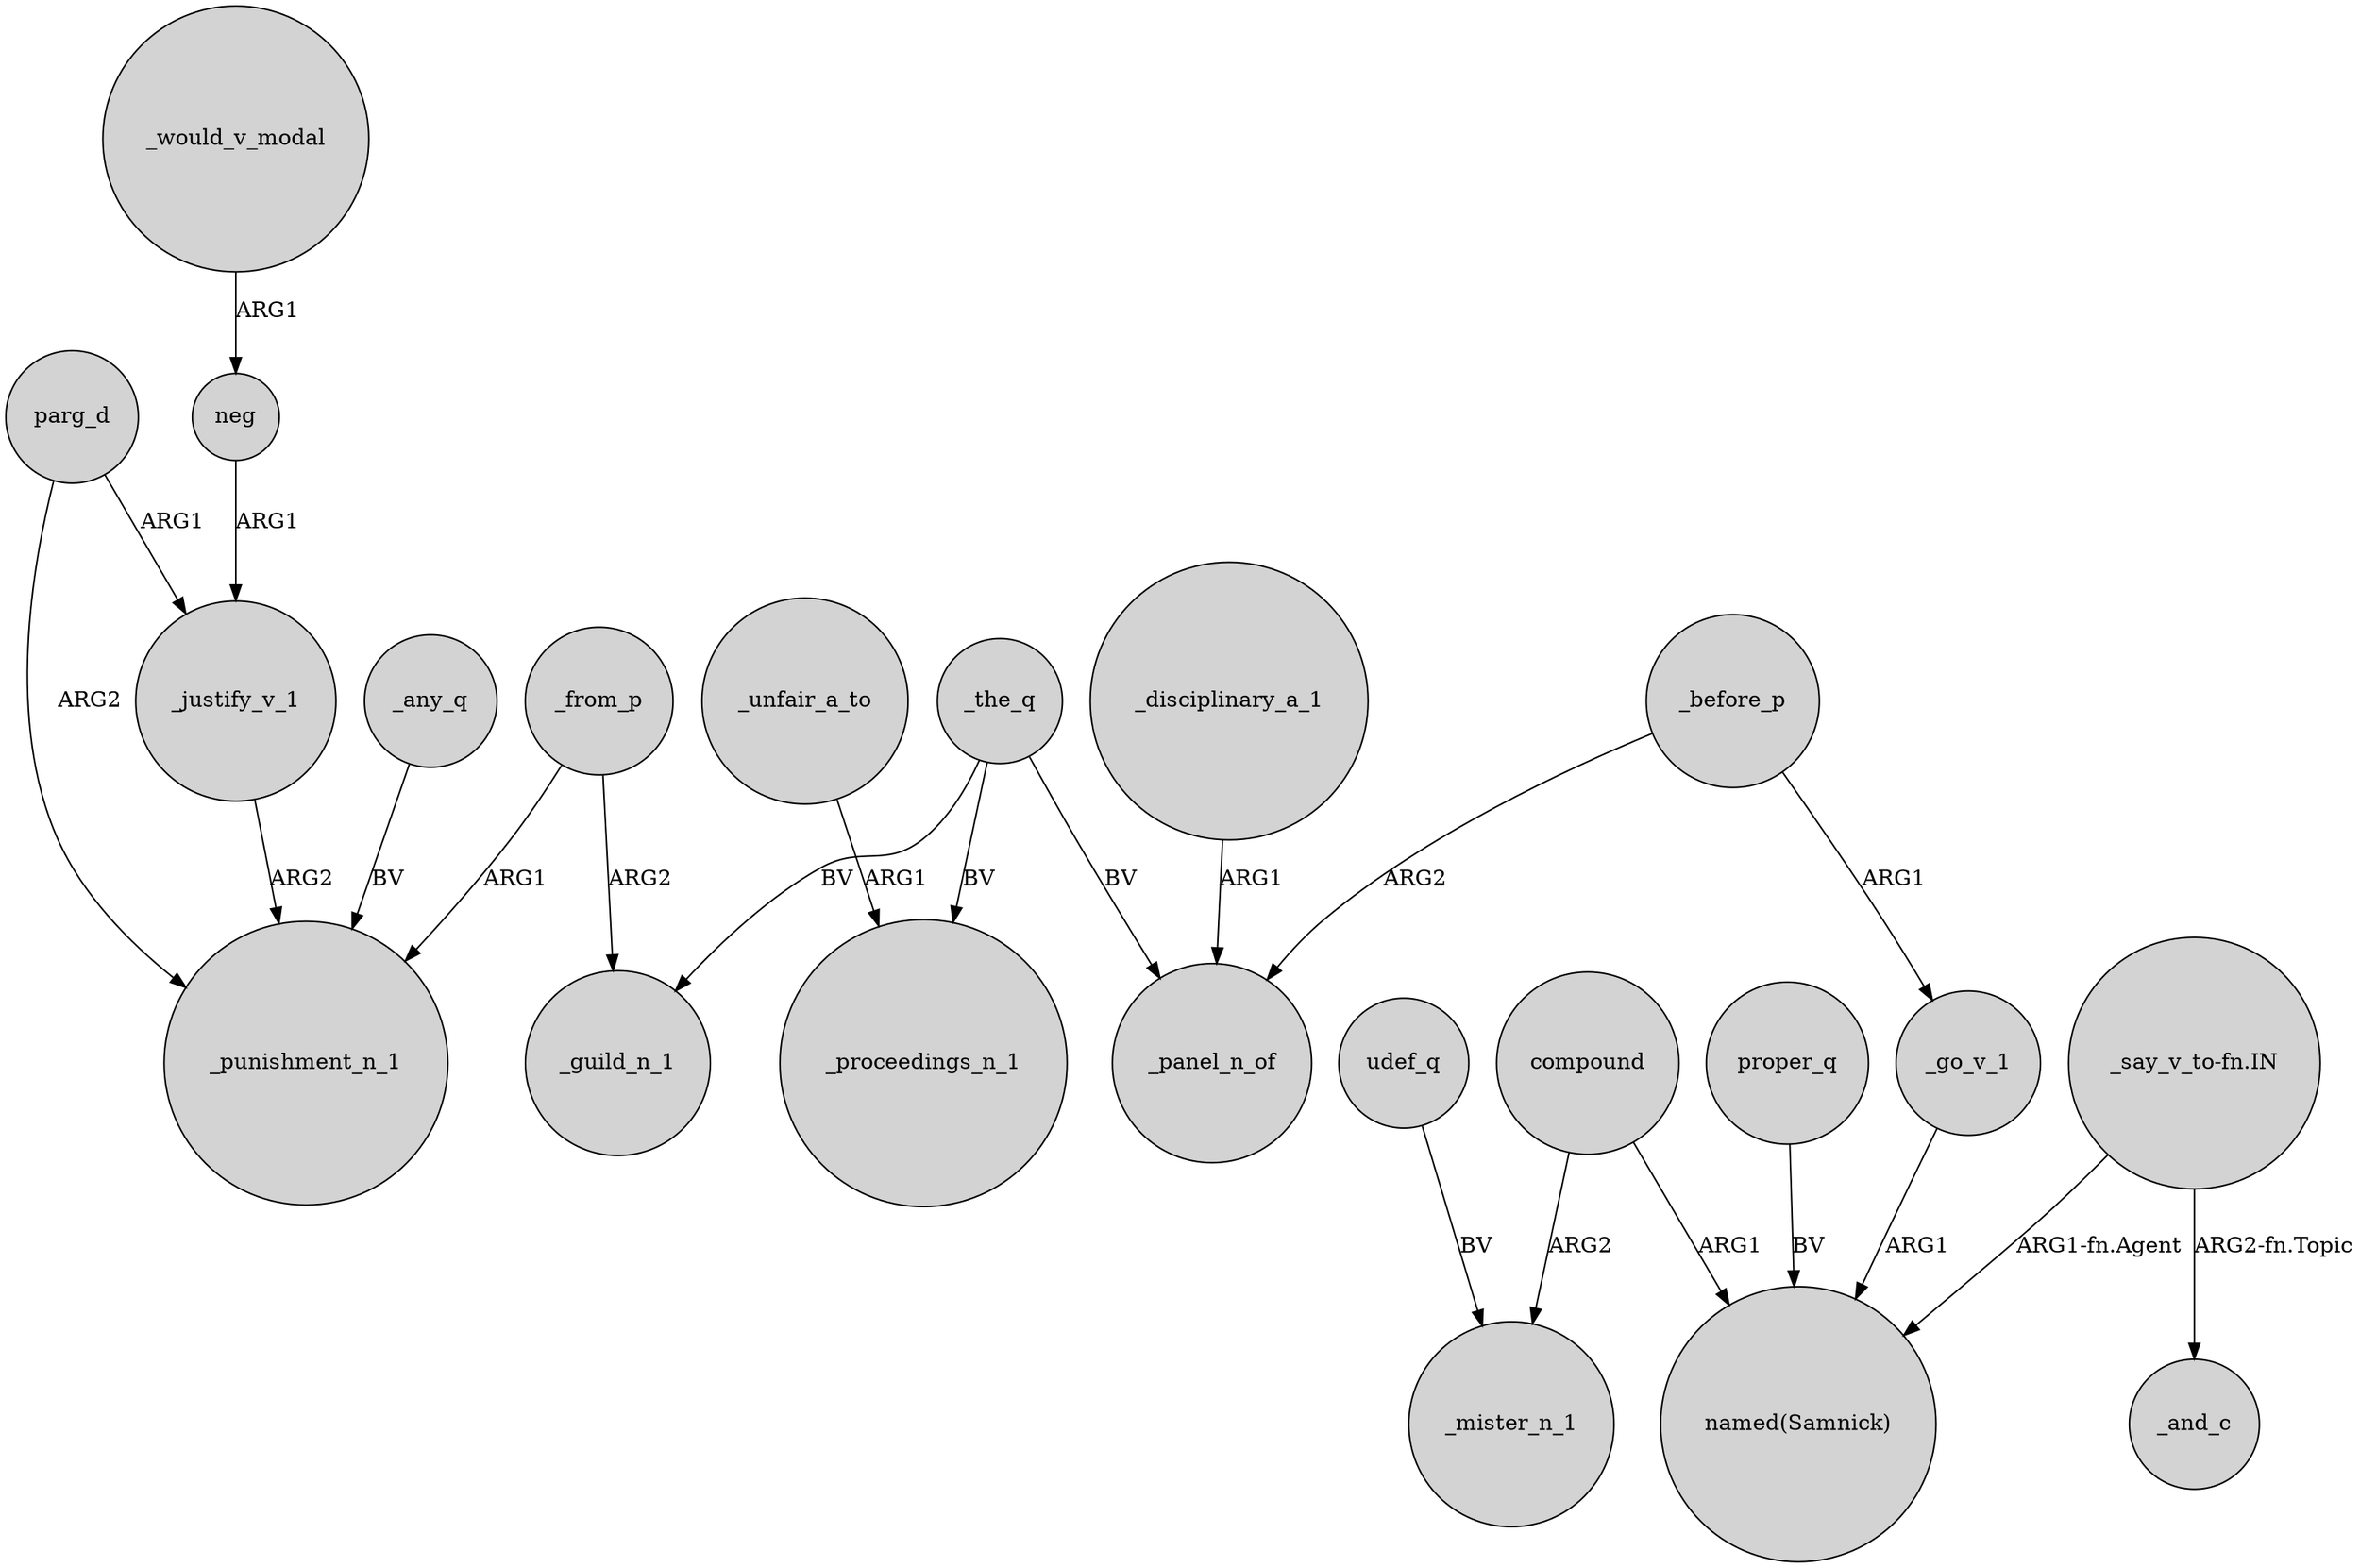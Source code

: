 digraph {
	node [shape=circle style=filled]
	neg -> _justify_v_1 [label=ARG1]
	compound -> "named(Samnick)" [label=ARG1]
	parg_d -> _justify_v_1 [label=ARG1]
	_the_q -> _proceedings_n_1 [label=BV]
	"_say_v_to-fn.IN" -> "named(Samnick)" [label="ARG1-fn.Agent"]
	_before_p -> _panel_n_of [label=ARG2]
	compound -> _mister_n_1 [label=ARG2]
	_go_v_1 -> "named(Samnick)" [label=ARG1]
	proper_q -> "named(Samnick)" [label=BV]
	udef_q -> _mister_n_1 [label=BV]
	_from_p -> _punishment_n_1 [label=ARG1]
	_any_q -> _punishment_n_1 [label=BV]
	_from_p -> _guild_n_1 [label=ARG2]
	_disciplinary_a_1 -> _panel_n_of [label=ARG1]
	_justify_v_1 -> _punishment_n_1 [label=ARG2]
	_before_p -> _go_v_1 [label=ARG1]
	_the_q -> _panel_n_of [label=BV]
	"_say_v_to-fn.IN" -> _and_c [label="ARG2-fn.Topic"]
	_would_v_modal -> neg [label=ARG1]
	_unfair_a_to -> _proceedings_n_1 [label=ARG1]
	_the_q -> _guild_n_1 [label=BV]
	parg_d -> _punishment_n_1 [label=ARG2]
}
